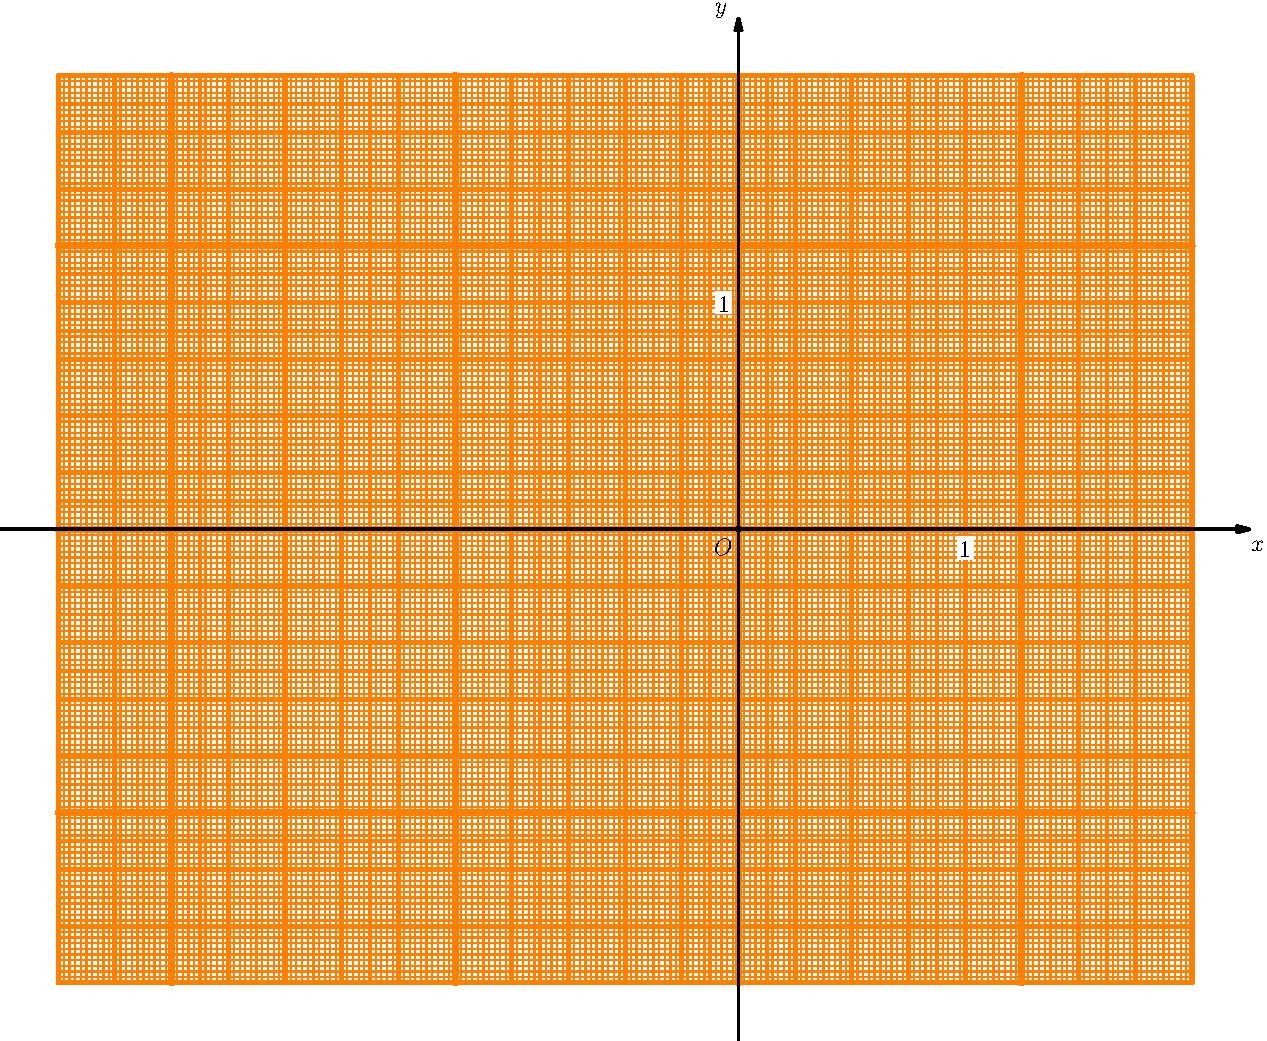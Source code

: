 import graph;

void graphicrules(picture pic=currentpicture, real unit=1cm,
                  real xunit=unit != 0 ? unit : 0,
                  real yunit=unit != 0 ? unit : 0,
                  real xmin, real xmax, real ymin, real ymax)
{
  xlimits(xmin, xmax);
  ylimits(ymin, ymax);
  pic.unitsize(4cm);
}

picture millimeterpaper(picture pic=currentpicture, pair O=(0,0),
                        real xmin=infinity, real xmax=infinity,
                        real ymin=infinity, real ymax=infinity,
                        pen p=.5bp+orange)
{
  picture opic;
  real
    cofx=pic.xunitsize/cm,
    cofy=pic.yunitsize/cm;
  real
    xmin= (xmin == infinity) ? pic.userMin().x*cofx : xmin*cofx,
    xmax= (xmax == infinity) ? pic.userMax().x*cofx : xmax*cofx,
    ymin= (ymin == infinity) ? pic.userMin().y*cofy : ymin*cofy,
    ymax= (ymax == infinity) ? pic.userMax().y*cofy : ymax*cofy;
  path
    ph=(xmin*cm,0)--(xmax*cm,0),
    pv=(0,ymin*cm)--(0,ymax*cm);
  real [] step={5, 1, .5, .1};
  pen [] p_={ p, scale(.7)*p, scale(.4)*p, scale(.2)*p};

  for (int j=0; j<4; ++j)
    {
      for (real i=O.y; i<= ymax; i+=step[j])
        draw(opic, shift(0,i*cm)*ph, p_[j]);
      for (real i=O.y; i>=ymin ; i-=step[j])
        draw(opic, shift(0,i*cm)*ph, p_[j]);
      for (real i=O.x; i<=xmax; i+=step[j])
        draw(opic, shift(i*cm,0)*pv, p_[j]);
      for (real i=O.x; i>=xmin; i-=step[j])
        draw(opic, shift(i*cm,0)*pv, p_[j]);
    }

  return opic;
}

graphicrules(xunit=2cm, yunit=1.5cm, xmin=-3, xmax=2, ymin=-2, ymax=2);
add(millimeterpaper(p=3bp+orange),(0,0));
xaxis(xmin=-3, xmax=2, Ticks("%"));
yaxis(ymin=-2, ymax=2, Ticks("%"));
xequals(Label("$y$",align=2NW),0,ymin=-2.25, ymax=2.25, p=linewidth(1.5pt), Arrow(2mm));
yequals(Label("$x$",align=2SE),0,xmin=-3.25, xmax=2.25, p=linewidth(1.5pt), Arrow(2mm));
labelx(Label("$1$",UnFill), 1);
labely(Label("$1$",UnFill), 1);
labelx("$O$",0,SW);
dot((0,0));